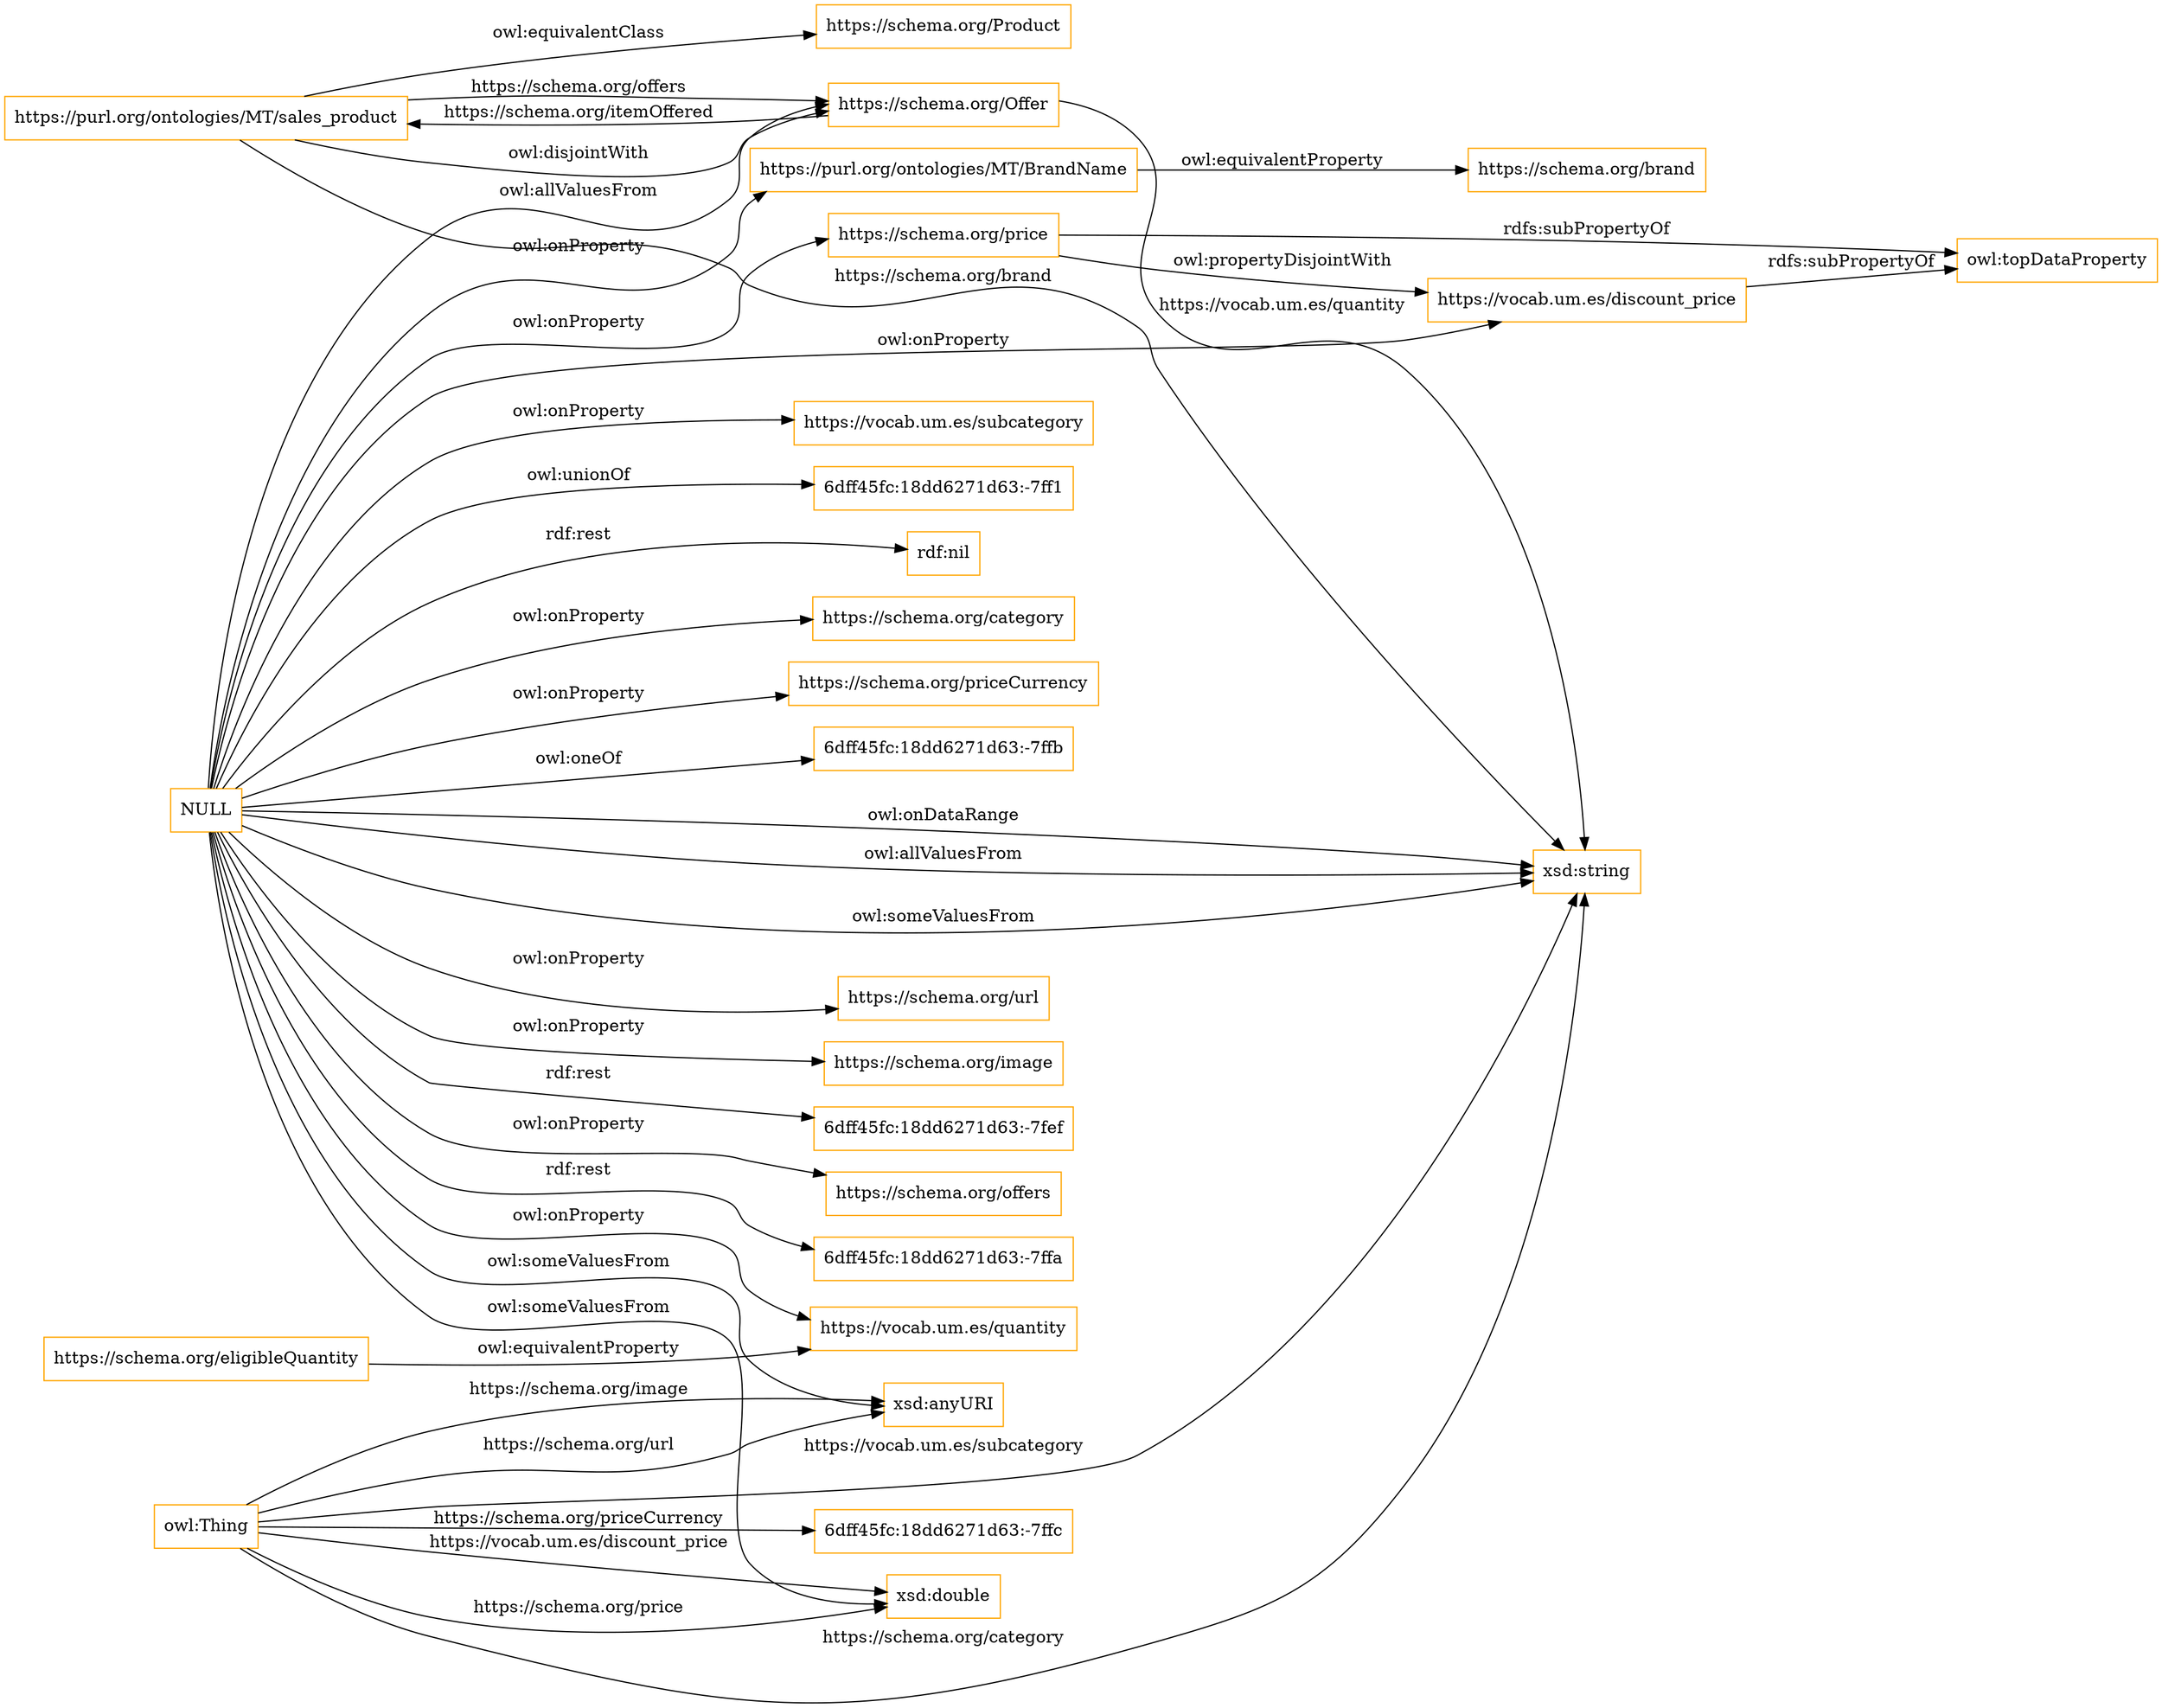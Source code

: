 digraph ar2dtool_diagram { 
rankdir=LR;
size="1501"
node [shape = rectangle, color="orange"]; "https://schema.org/Product" "https://schema.org/Offer" "https://purl.org/ontologies/MT/sales_product" ; /*classes style*/
	"https://schema.org/eligibleQuantity" -> "https://vocab.um.es/quantity" [ label = "owl:equivalentProperty" ];
	"https://purl.org/ontologies/MT/sales_product" -> "https://schema.org/Offer" [ label = "owl:disjointWith" ];
	"https://purl.org/ontologies/MT/sales_product" -> "https://schema.org/Product" [ label = "owl:equivalentClass" ];
	"https://purl.org/ontologies/MT/BrandName" -> "https://schema.org/brand" [ label = "owl:equivalentProperty" ];
	"https://schema.org/price" -> "https://vocab.um.es/discount_price" [ label = "owl:propertyDisjointWith" ];
	"https://schema.org/price" -> "owl:topDataProperty" [ label = "rdfs:subPropertyOf" ];
	"NULL" -> "https://schema.org/url" [ label = "owl:onProperty" ];
	"NULL" -> "https://schema.org/image" [ label = "owl:onProperty" ];
	"NULL" -> "6dff45fc:18dd6271d63:-7fef" [ label = "rdf:rest" ];
	"NULL" -> "xsd:string" [ label = "owl:someValuesFrom" ];
	"NULL" -> "https://schema.org/price" [ label = "owl:onProperty" ];
	"NULL" -> "https://vocab.um.es/quantity" [ label = "owl:onProperty" ];
	"NULL" -> "xsd:anyURI" [ label = "owl:someValuesFrom" ];
	"NULL" -> "https://schema.org/offers" [ label = "owl:onProperty" ];
	"NULL" -> "6dff45fc:18dd6271d63:-7ffa" [ label = "rdf:rest" ];
	"NULL" -> "https://vocab.um.es/subcategory" [ label = "owl:onProperty" ];
	"NULL" -> "6dff45fc:18dd6271d63:-7ff1" [ label = "owl:unionOf" ];
	"NULL" -> "xsd:double" [ label = "owl:someValuesFrom" ];
	"NULL" -> "rdf:nil" [ label = "rdf:rest" ];
	"NULL" -> "https://schema.org/category" [ label = "owl:onProperty" ];
	"NULL" -> "xsd:string" [ label = "owl:onDataRange" ];
	"NULL" -> "https://schema.org/priceCurrency" [ label = "owl:onProperty" ];
	"NULL" -> "https://vocab.um.es/discount_price" [ label = "owl:onProperty" ];
	"NULL" -> "https://schema.org/Offer" [ label = "owl:allValuesFrom" ];
	"NULL" -> "6dff45fc:18dd6271d63:-7ffb" [ label = "owl:oneOf" ];
	"NULL" -> "https://purl.org/ontologies/MT/BrandName" [ label = "owl:onProperty" ];
	"NULL" -> "xsd:string" [ label = "owl:allValuesFrom" ];
	"https://vocab.um.es/discount_price" -> "owl:topDataProperty" [ label = "rdfs:subPropertyOf" ];
	"owl:Thing" -> "xsd:anyURI" [ label = "https://schema.org/image" ];
	"https://purl.org/ontologies/MT/sales_product" -> "https://schema.org/Offer" [ label = "https://schema.org/offers" ];
	"https://schema.org/Offer" -> "xsd:string" [ label = "https://vocab.um.es/quantity" ];
	"owl:Thing" -> "xsd:anyURI" [ label = "https://schema.org/url" ];
	"owl:Thing" -> "xsd:double" [ label = "https://schema.org/price" ];
	"https://schema.org/Offer" -> "https://purl.org/ontologies/MT/sales_product" [ label = "https://schema.org/itemOffered" ];
	"owl:Thing" -> "xsd:string" [ label = "https://schema.org/category" ];
	"owl:Thing" -> "xsd:string" [ label = "https://vocab.um.es/subcategory" ];
	"https://purl.org/ontologies/MT/sales_product" -> "xsd:string" [ label = "https://schema.org/brand" ];
	"owl:Thing" -> "6dff45fc:18dd6271d63:-7ffc" [ label = "https://schema.org/priceCurrency" ];
	"owl:Thing" -> "xsd:double" [ label = "https://vocab.um.es/discount_price" ];

}
